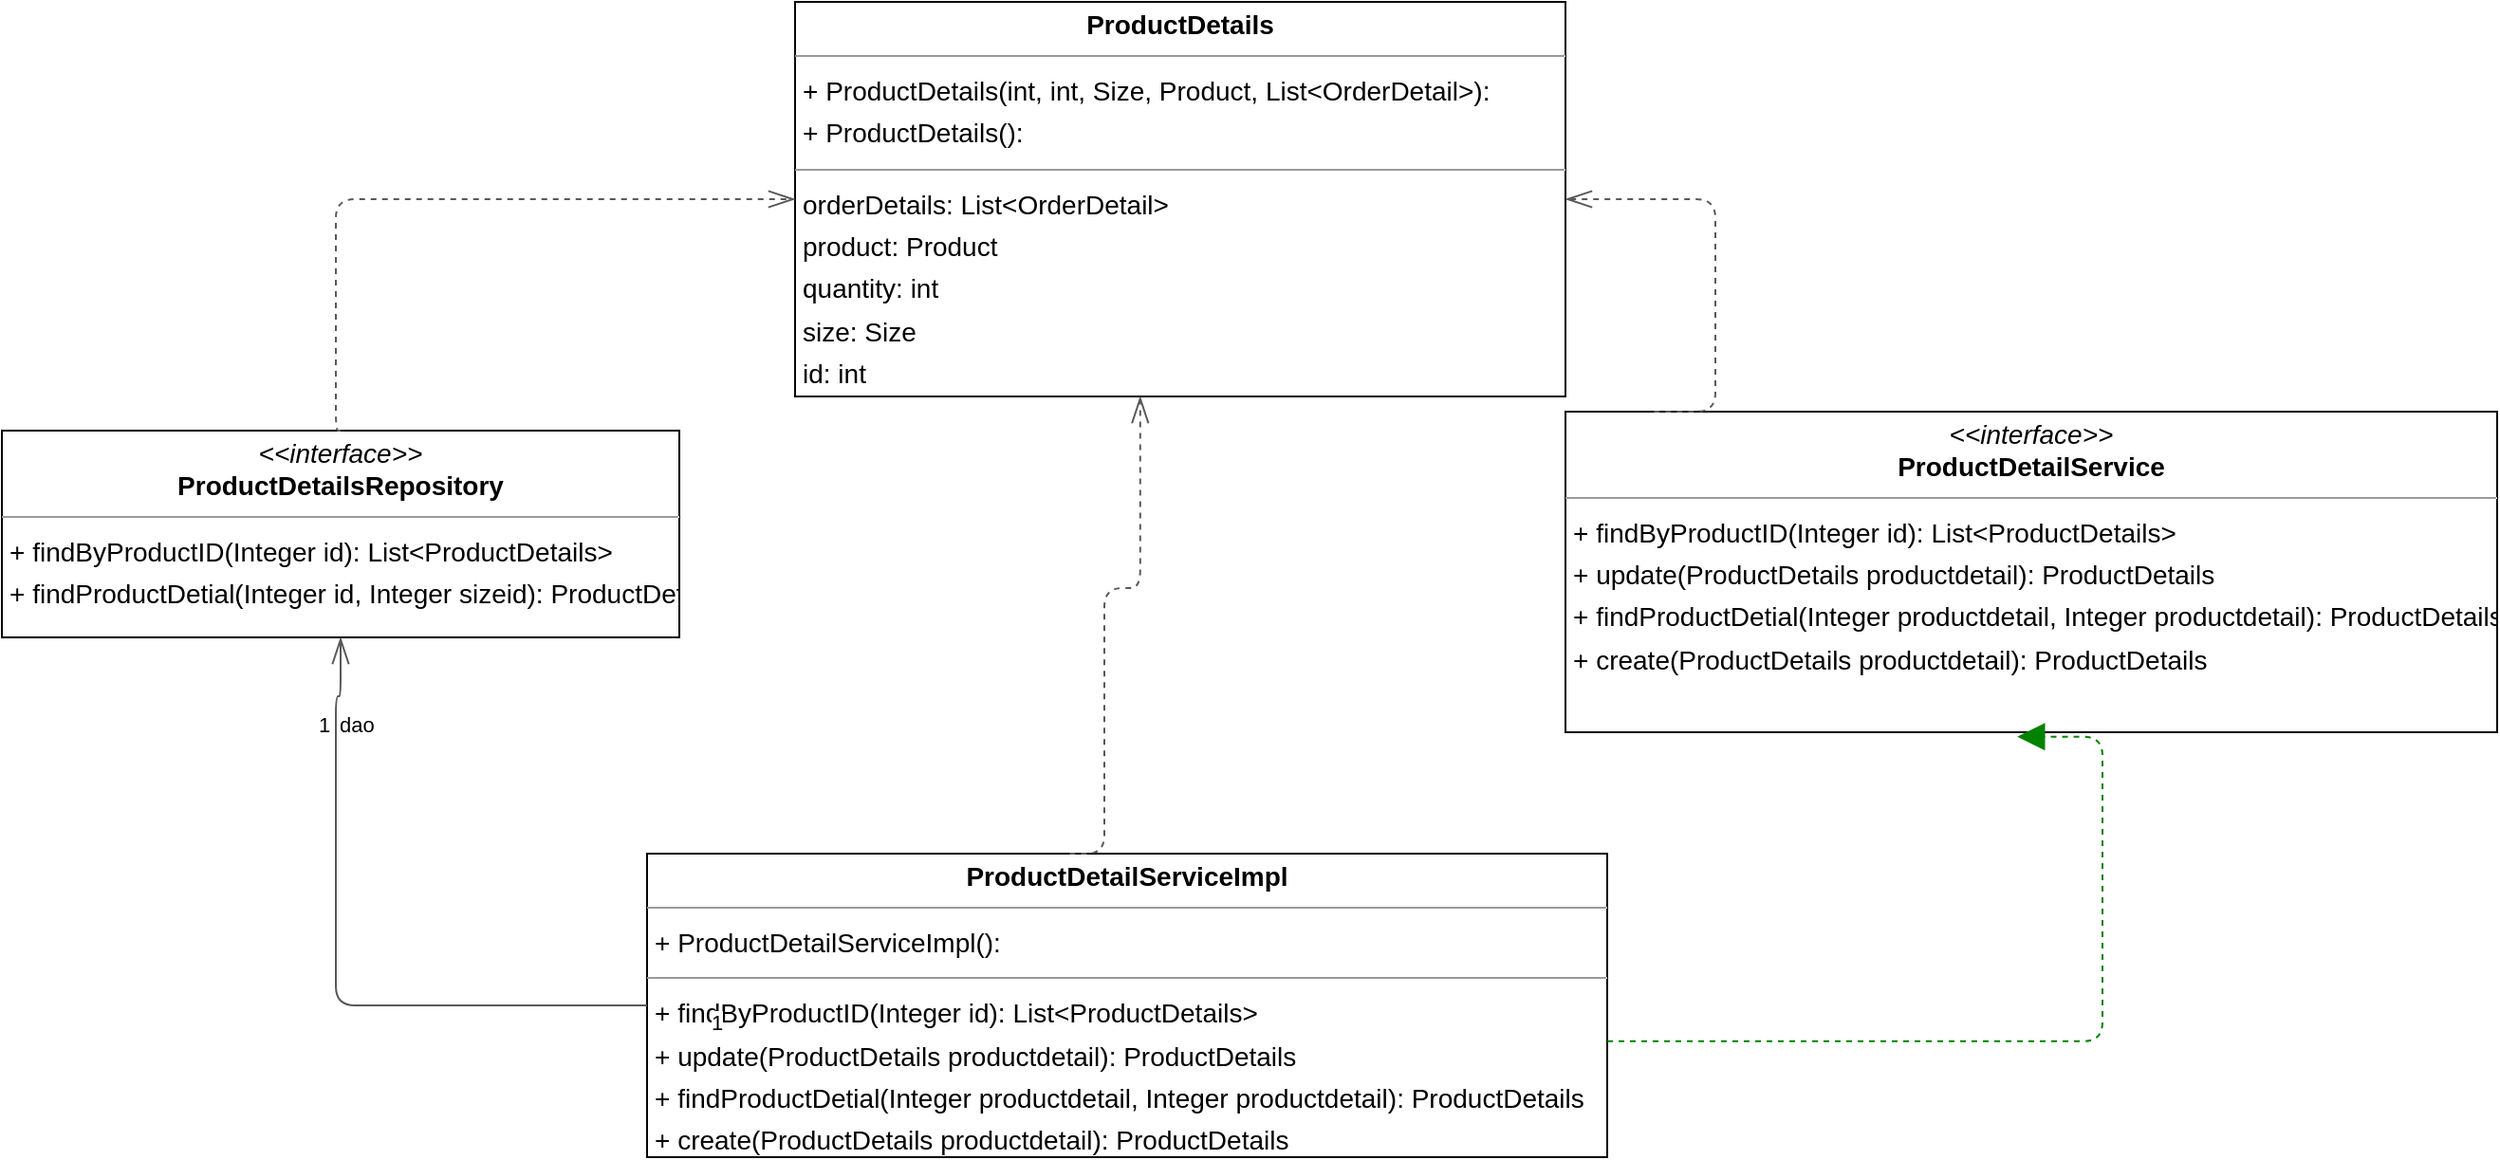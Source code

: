 <mxfile version="22.1.4" type="device">
  <diagram id="_UCTcU_gMhRpqRYypW7S" name="Trang-1">
    <mxGraphModel dx="2700" dy="1220" grid="1" gridSize="10" guides="1" tooltips="1" connect="1" arrows="1" fold="1" page="0" pageScale="1" pageWidth="827" pageHeight="1169" background="none" math="0" shadow="0">
      <root>
        <mxCell id="0" />
        <mxCell id="1" parent="0" />
        <mxCell id="node2" value="&lt;p style=&quot;margin:0px;margin-top:4px;text-align:center;&quot;&gt;&lt;i&gt;&amp;lt;&amp;lt;interface&amp;gt;&amp;gt;&lt;/i&gt;&lt;br&gt;&lt;b&gt;ProductDetailService&lt;/b&gt;&lt;/p&gt;&lt;hr size=&quot;1&quot;&gt;&lt;p style=&quot;margin:0 0 0 4px;line-height:1.6;&quot;&gt;+ findByProductID(Integer&amp;nbsp;id&lt;span style=&quot;background-color: initial;&quot;&gt;): List&amp;lt;ProductDetails&amp;gt;&lt;/span&gt;&lt;/p&gt;&lt;p style=&quot;margin:0 0 0 4px;line-height:1.6;&quot;&gt;+ update(ProductDetails&amp;nbsp;productdetail&lt;span style=&quot;background-color: initial;&quot;&gt;): ProductDetails&lt;/span&gt;&lt;/p&gt;&lt;p style=&quot;margin:0 0 0 4px;line-height:1.6;&quot;&gt;+ findProductDetial(Integer&amp;nbsp;productdetail, Integer productdetail): ProductDetails&lt;/p&gt;&lt;p style=&quot;margin:0 0 0 4px;line-height:1.6;&quot;&gt;+ create(ProductDetails&amp;nbsp;productdetail&lt;span style=&quot;background-color: initial;&quot;&gt;): ProductDetails&lt;/span&gt;&lt;/p&gt;" style="verticalAlign=top;align=left;overflow=fill;fontSize=14;fontFamily=Helvetica;html=1;rounded=0;shadow=0;comic=0;labelBackgroundColor=none;strokeWidth=1;" parent="1" vertex="1">
          <mxGeometry x="-126" y="120" width="491" height="169" as="geometry" />
        </mxCell>
        <mxCell id="node1" value="&lt;p style=&quot;margin:0px;margin-top:4px;text-align:center;&quot;&gt;&lt;b&gt;ProductDetailServiceImpl&lt;/b&gt;&lt;/p&gt;&lt;hr size=&quot;1&quot;&gt;&lt;p style=&quot;margin:0 0 0 4px;line-height:1.6;&quot;&gt;+ ProductDetailServiceImpl(): &lt;/p&gt;&lt;hr size=&quot;1&quot;&gt;&lt;p style=&quot;border-color: var(--border-color); margin: 0px 0px 0px 4px; line-height: 1.6;&quot;&gt;+ findByProductID(Integer&amp;nbsp;id): List&amp;lt;ProductDetails&amp;gt;&lt;/p&gt;&lt;p style=&quot;border-color: var(--border-color); margin: 0px 0px 0px 4px; line-height: 1.6;&quot;&gt;+ update(ProductDetails&amp;nbsp;productdetail&lt;span style=&quot;border-color: var(--border-color); background-color: initial;&quot;&gt;): ProductDetails&lt;/span&gt;&lt;/p&gt;&lt;p style=&quot;border-color: var(--border-color); margin: 0px 0px 0px 4px; line-height: 1.6;&quot;&gt;+ findProductDetial(Integer&amp;nbsp;productdetail, Integer productdetail): ProductDetails&lt;/p&gt;&lt;p style=&quot;border-color: var(--border-color); margin: 0px 0px 0px 4px; line-height: 1.6;&quot;&gt;+ create(ProductDetails&amp;nbsp;productdetail&lt;span style=&quot;border-color: var(--border-color); background-color: initial;&quot;&gt;): ProductDetails&lt;/span&gt;&lt;/p&gt;" style="verticalAlign=top;align=left;overflow=fill;fontSize=14;fontFamily=Helvetica;html=1;rounded=0;shadow=0;comic=0;labelBackgroundColor=none;strokeWidth=1;" parent="1" vertex="1">
          <mxGeometry x="-610" y="353" width="506" height="160" as="geometry" />
        </mxCell>
        <mxCell id="node3" value="&lt;p style=&quot;margin:0px;margin-top:4px;text-align:center;&quot;&gt;&lt;b&gt;ProductDetails&lt;/b&gt;&lt;/p&gt;&lt;hr size=&quot;1&quot;/&gt;&lt;p style=&quot;margin:0 0 0 4px;line-height:1.6;&quot;&gt;+ ProductDetails(int, int, Size, Product, List&amp;lt;OrderDetail&amp;gt;): &lt;br/&gt;+ ProductDetails(): &lt;/p&gt;&lt;hr size=&quot;1&quot;/&gt;&lt;p style=&quot;margin:0 0 0 4px;line-height:1.6;&quot;&gt; orderDetails: List&amp;lt;OrderDetail&amp;gt;&lt;br/&gt; product: Product&lt;br/&gt; quantity: int&lt;br/&gt; size: Size&lt;br/&gt; id: int&lt;/p&gt;" style="verticalAlign=top;align=left;overflow=fill;fontSize=14;fontFamily=Helvetica;html=1;rounded=0;shadow=0;comic=0;labelBackgroundColor=none;strokeWidth=1;" parent="1" vertex="1">
          <mxGeometry x="-532" y="-96" width="406" height="208" as="geometry" />
        </mxCell>
        <mxCell id="node0" value="&lt;p style=&quot;margin:0px;margin-top:4px;text-align:center;&quot;&gt;&lt;i&gt;&amp;lt;&amp;lt;interface&amp;gt;&amp;gt;&lt;/i&gt;&lt;br&gt;&lt;b&gt;ProductDetailsRepository&lt;/b&gt;&lt;/p&gt;&lt;hr size=&quot;1&quot;&gt;&lt;p style=&quot;margin:0 0 0 4px;line-height:1.6;&quot;&gt;+ findByProductID(Integer&amp;nbsp;id&lt;span style=&quot;background-color: initial;&quot;&gt;): List&amp;lt;ProductDetails&amp;gt;&lt;/span&gt;&lt;/p&gt;&lt;p style=&quot;margin:0 0 0 4px;line-height:1.6;&quot;&gt;+ findProductDetial(Integer&amp;nbsp;id, Integer&amp;nbsp;sizeid&lt;span style=&quot;background-color: initial;&quot;&gt;): ProductDetails&lt;/span&gt;&lt;/p&gt;" style="verticalAlign=top;align=left;overflow=fill;fontSize=14;fontFamily=Helvetica;html=1;rounded=0;shadow=0;comic=0;labelBackgroundColor=none;strokeWidth=1;" parent="1" vertex="1">
          <mxGeometry x="-950" y="130" width="357" height="109" as="geometry" />
        </mxCell>
        <mxCell id="edge2" value="" style="html=1;rounded=1;edgeStyle=orthogonalEdgeStyle;dashed=1;startArrow=none;endArrow=openThin;endSize=12;strokeColor=#595959;exitX=0.095;exitY=0.000;exitDx=0;exitDy=0;entryX=1.000;entryY=0.500;entryDx=0;entryDy=0;" parent="1" source="node2" target="node3" edge="1">
          <mxGeometry width="50" height="50" relative="1" as="geometry">
            <Array as="points">
              <mxPoint x="-47" y="8" />
            </Array>
          </mxGeometry>
        </mxCell>
        <mxCell id="edge0" value="" style="html=1;rounded=1;edgeStyle=orthogonalEdgeStyle;dashed=1;startArrow=none;endArrow=block;endSize=12;strokeColor=#008200;exitX=1.000;exitY=0.618;exitDx=0;exitDy=0;entryX=0.485;entryY=1.014;entryDx=0;entryDy=0;entryPerimeter=0;" parent="1" source="node1" target="node2" edge="1">
          <mxGeometry width="50" height="50" relative="1" as="geometry">
            <Array as="points">
              <mxPoint x="157" y="452" />
            </Array>
            <mxPoint x="160" y="360" as="targetPoint" />
          </mxGeometry>
        </mxCell>
        <mxCell id="edge4" value="" style="html=1;rounded=1;edgeStyle=orthogonalEdgeStyle;dashed=1;startArrow=none;endArrow=openThin;endSize=12;strokeColor=#595959;exitX=0.440;exitY=0.000;exitDx=0;exitDy=0;entryX=0.448;entryY=1.000;entryDx=0;entryDy=0;" parent="1" source="node1" target="node3" edge="1">
          <mxGeometry width="50" height="50" relative="1" as="geometry">
            <Array as="points">
              <mxPoint x="-369" y="213" />
              <mxPoint x="-350" y="213" />
            </Array>
          </mxGeometry>
        </mxCell>
        <mxCell id="edge3" value="" style="html=1;rounded=1;edgeStyle=orthogonalEdgeStyle;dashed=0;startArrow=diamondThinstartSize=12;endArrow=openThin;endSize=12;strokeColor=#595959;exitX=0.000;exitY=0.500;exitDx=0;exitDy=0;entryX=0.500;entryY=1.000;entryDx=0;entryDy=0;" parent="1" source="node1" target="node0" edge="1">
          <mxGeometry width="50" height="50" relative="1" as="geometry">
            <Array as="points">
              <mxPoint x="-774" y="433" />
              <mxPoint x="-774" y="270" />
              <mxPoint x="-771" y="270" />
            </Array>
          </mxGeometry>
        </mxCell>
        <mxCell id="label18" value="1" style="edgeLabel;resizable=0;html=1;align=left;verticalAlign=top;strokeColor=default;" parent="edge3" vertex="1" connectable="0">
          <mxGeometry x="-578" y="429" as="geometry" />
        </mxCell>
        <mxCell id="label22" value="1" style="edgeLabel;resizable=0;html=1;align=left;verticalAlign=top;strokeColor=default;" parent="edge3" vertex="1" connectable="0">
          <mxGeometry x="-785" y="272" as="geometry" />
        </mxCell>
        <mxCell id="label23" value="dao" style="edgeLabel;resizable=0;html=1;align=left;verticalAlign=top;strokeColor=default;" parent="edge3" vertex="1" connectable="0">
          <mxGeometry x="-774" y="272" as="geometry" />
        </mxCell>
        <mxCell id="edge1" value="" style="html=1;rounded=1;edgeStyle=orthogonalEdgeStyle;dashed=1;startArrow=none;endArrow=openThin;endSize=12;strokeColor=#595959;exitX=0.500;exitY=0.000;exitDx=0;exitDy=0;entryX=0.000;entryY=0.500;entryDx=0;entryDy=0;" parent="1" source="node0" target="node3" edge="1">
          <mxGeometry width="50" height="50" relative="1" as="geometry">
            <Array as="points">
              <mxPoint x="-774" y="8" />
            </Array>
          </mxGeometry>
        </mxCell>
      </root>
    </mxGraphModel>
  </diagram>
</mxfile>
